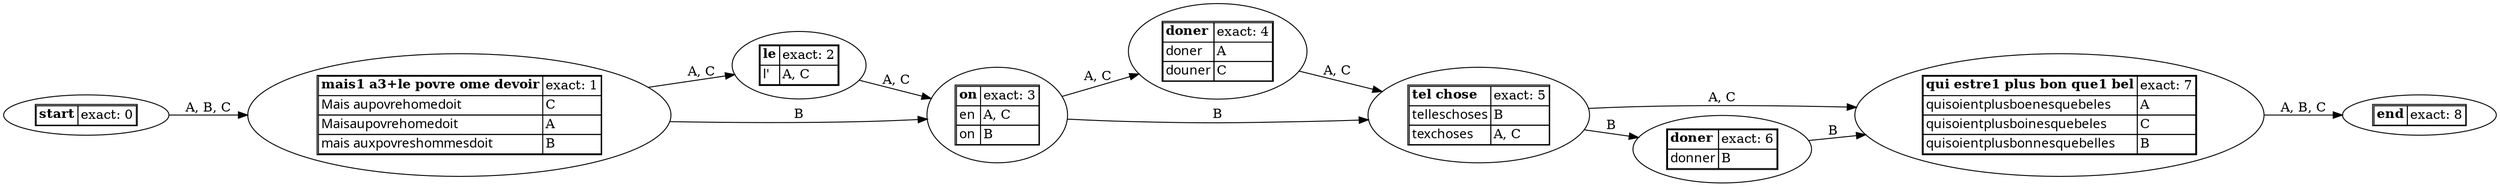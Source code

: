 digraph {
	graph [rankdir=LR]
	1 [label=<<TABLE CELLSPACING="0"><TR><TD ALIGN='LEFT'><B>start</B></TD><TD ALIGN='LEFT'>exact: 0</TD></TR></TABLE>>]
	2 [label=<<TABLE CELLSPACING="0"><TR><TD ALIGN='LEFT'><B>end</B></TD><TD ALIGN='LEFT'>exact: 8</TD></TR></TABLE>>]
	3 [label=<<TABLE CELLSPACING="0"><TR><TD ALIGN='LEFT'><B>mais1 a3+le povre ome devoir</B></TD><TD ALIGN='LEFT'>exact: 1</TD></TR><TR><TD ALIGN='LEFT'><FONT FACE='Bukyvede'>Mais aupovrehomedoit</FONT></TD><TD ALIGN='LEFT'>C</TD></TR><TR><TD ALIGN='LEFT'><FONT FACE='Bukyvede'>Maisaupovrehomedoit</FONT></TD><TD ALIGN='LEFT'>A</TD></TR><TR><TD ALIGN='LEFT'><FONT FACE='Bukyvede'>mais auxpovreshommesdoit</FONT></TD><TD ALIGN='LEFT'>B</TD></TR></TABLE>>]
	4 [label=<<TABLE CELLSPACING="0"><TR><TD ALIGN='LEFT'><B>le</B></TD><TD ALIGN='LEFT'>exact: 2</TD></TR><TR><TD ALIGN='LEFT'><FONT FACE='Bukyvede'>l'</FONT></TD><TD ALIGN='LEFT'>A, C</TD></TR></TABLE>>]
	5 [label=<<TABLE CELLSPACING="0"><TR><TD ALIGN='LEFT'><B>on</B></TD><TD ALIGN='LEFT'>exact: 3</TD></TR><TR><TD ALIGN='LEFT'><FONT FACE='Bukyvede'>en</FONT></TD><TD ALIGN='LEFT'>A, C</TD></TR><TR><TD ALIGN='LEFT'><FONT FACE='Bukyvede'>on</FONT></TD><TD ALIGN='LEFT'>B</TD></TR></TABLE>>]
	6 [label=<<TABLE CELLSPACING="0"><TR><TD ALIGN='LEFT'><B>doner</B></TD><TD ALIGN='LEFT'>exact: 4</TD></TR><TR><TD ALIGN='LEFT'><FONT FACE='Bukyvede'>doner</FONT></TD><TD ALIGN='LEFT'>A</TD></TR><TR><TD ALIGN='LEFT'><FONT FACE='Bukyvede'>douner</FONT></TD><TD ALIGN='LEFT'>C</TD></TR></TABLE>>]
	7 [label=<<TABLE CELLSPACING="0"><TR><TD ALIGN='LEFT'><B>tel chose</B></TD><TD ALIGN='LEFT'>exact: 5</TD></TR><TR><TD ALIGN='LEFT'><FONT FACE='Bukyvede'>telleschoses</FONT></TD><TD ALIGN='LEFT'>B</TD></TR><TR><TD ALIGN='LEFT'><FONT FACE='Bukyvede'>texchoses</FONT></TD><TD ALIGN='LEFT'>A, C</TD></TR></TABLE>>]
	8 [label=<<TABLE CELLSPACING="0"><TR><TD ALIGN='LEFT'><B>qui estre1 plus bon que1 bel</B></TD><TD ALIGN='LEFT'>exact: 7</TD></TR><TR><TD ALIGN='LEFT'><FONT FACE='Bukyvede'>quisoientplusboenesquebeles</FONT></TD><TD ALIGN='LEFT'>A</TD></TR><TR><TD ALIGN='LEFT'><FONT FACE='Bukyvede'>quisoientplusboinesquebeles</FONT></TD><TD ALIGN='LEFT'>C</TD></TR><TR><TD ALIGN='LEFT'><FONT FACE='Bukyvede'>quisoientplusbonnesquebelles</FONT></TD><TD ALIGN='LEFT'>B</TD></TR></TABLE>>]
	9 [label=<<TABLE CELLSPACING="0"><TR><TD ALIGN='LEFT'><B>doner</B></TD><TD ALIGN='LEFT'>exact: 6</TD></TR><TR><TD ALIGN='LEFT'><FONT FACE='Bukyvede'>donner</FONT></TD><TD ALIGN='LEFT'>B</TD></TR></TABLE>>]
	1 -> 3 [label="A, B, C"]
	3 -> 4 [label="A, C"]
	3 -> 5 [label=B]
	4 -> 5 [label="A, C"]
	5 -> 6 [label="A, C"]
	5 -> 7 [label=B]
	6 -> 7 [label="A, C"]
	7 -> 8 [label="A, C"]
	7 -> 9 [label=B]
	8 -> 2 [label="A, B, C"]
	9 -> 8 [label=B]
	{
		graph [rank=same]
		1
	}
	{
		graph [rank=same]
		3
	}
	{
		graph [rank=same]
		4
	}
	{
		graph [rank=same]
		5
	}
	{
		graph [rank=same]
		6
	}
	{
		graph [rank=same]
		7
	}
	{
		graph [rank=same]
		9
	}
	{
		graph [rank=same]
		8
	}
	{
		graph [rank=same]
		2
	}
}
